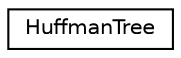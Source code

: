 digraph "Graphical Class Hierarchy"
{
 // LATEX_PDF_SIZE
  edge [fontname="Helvetica",fontsize="10",labelfontname="Helvetica",labelfontsize="10"];
  node [fontname="Helvetica",fontsize="10",shape=record];
  rankdir="LR";
  Node0 [label="HuffmanTree",height=0.2,width=0.4,color="black", fillcolor="white", style="filled",URL="$classHuffmanTree.html",tooltip="Builds and manages a Huffman tree for encoding and decoding."];
}
